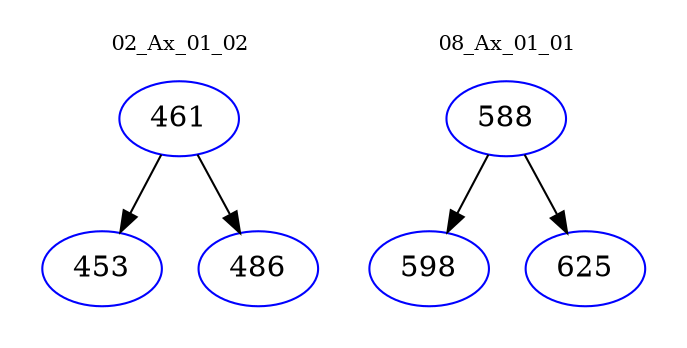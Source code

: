 digraph{
subgraph cluster_0 {
color = white
label = "02_Ax_01_02";
fontsize=10;
T0_461 [label="461", color="blue"]
T0_461 -> T0_453 [color="black"]
T0_453 [label="453", color="blue"]
T0_461 -> T0_486 [color="black"]
T0_486 [label="486", color="blue"]
}
subgraph cluster_1 {
color = white
label = "08_Ax_01_01";
fontsize=10;
T1_588 [label="588", color="blue"]
T1_588 -> T1_598 [color="black"]
T1_598 [label="598", color="blue"]
T1_588 -> T1_625 [color="black"]
T1_625 [label="625", color="blue"]
}
}
